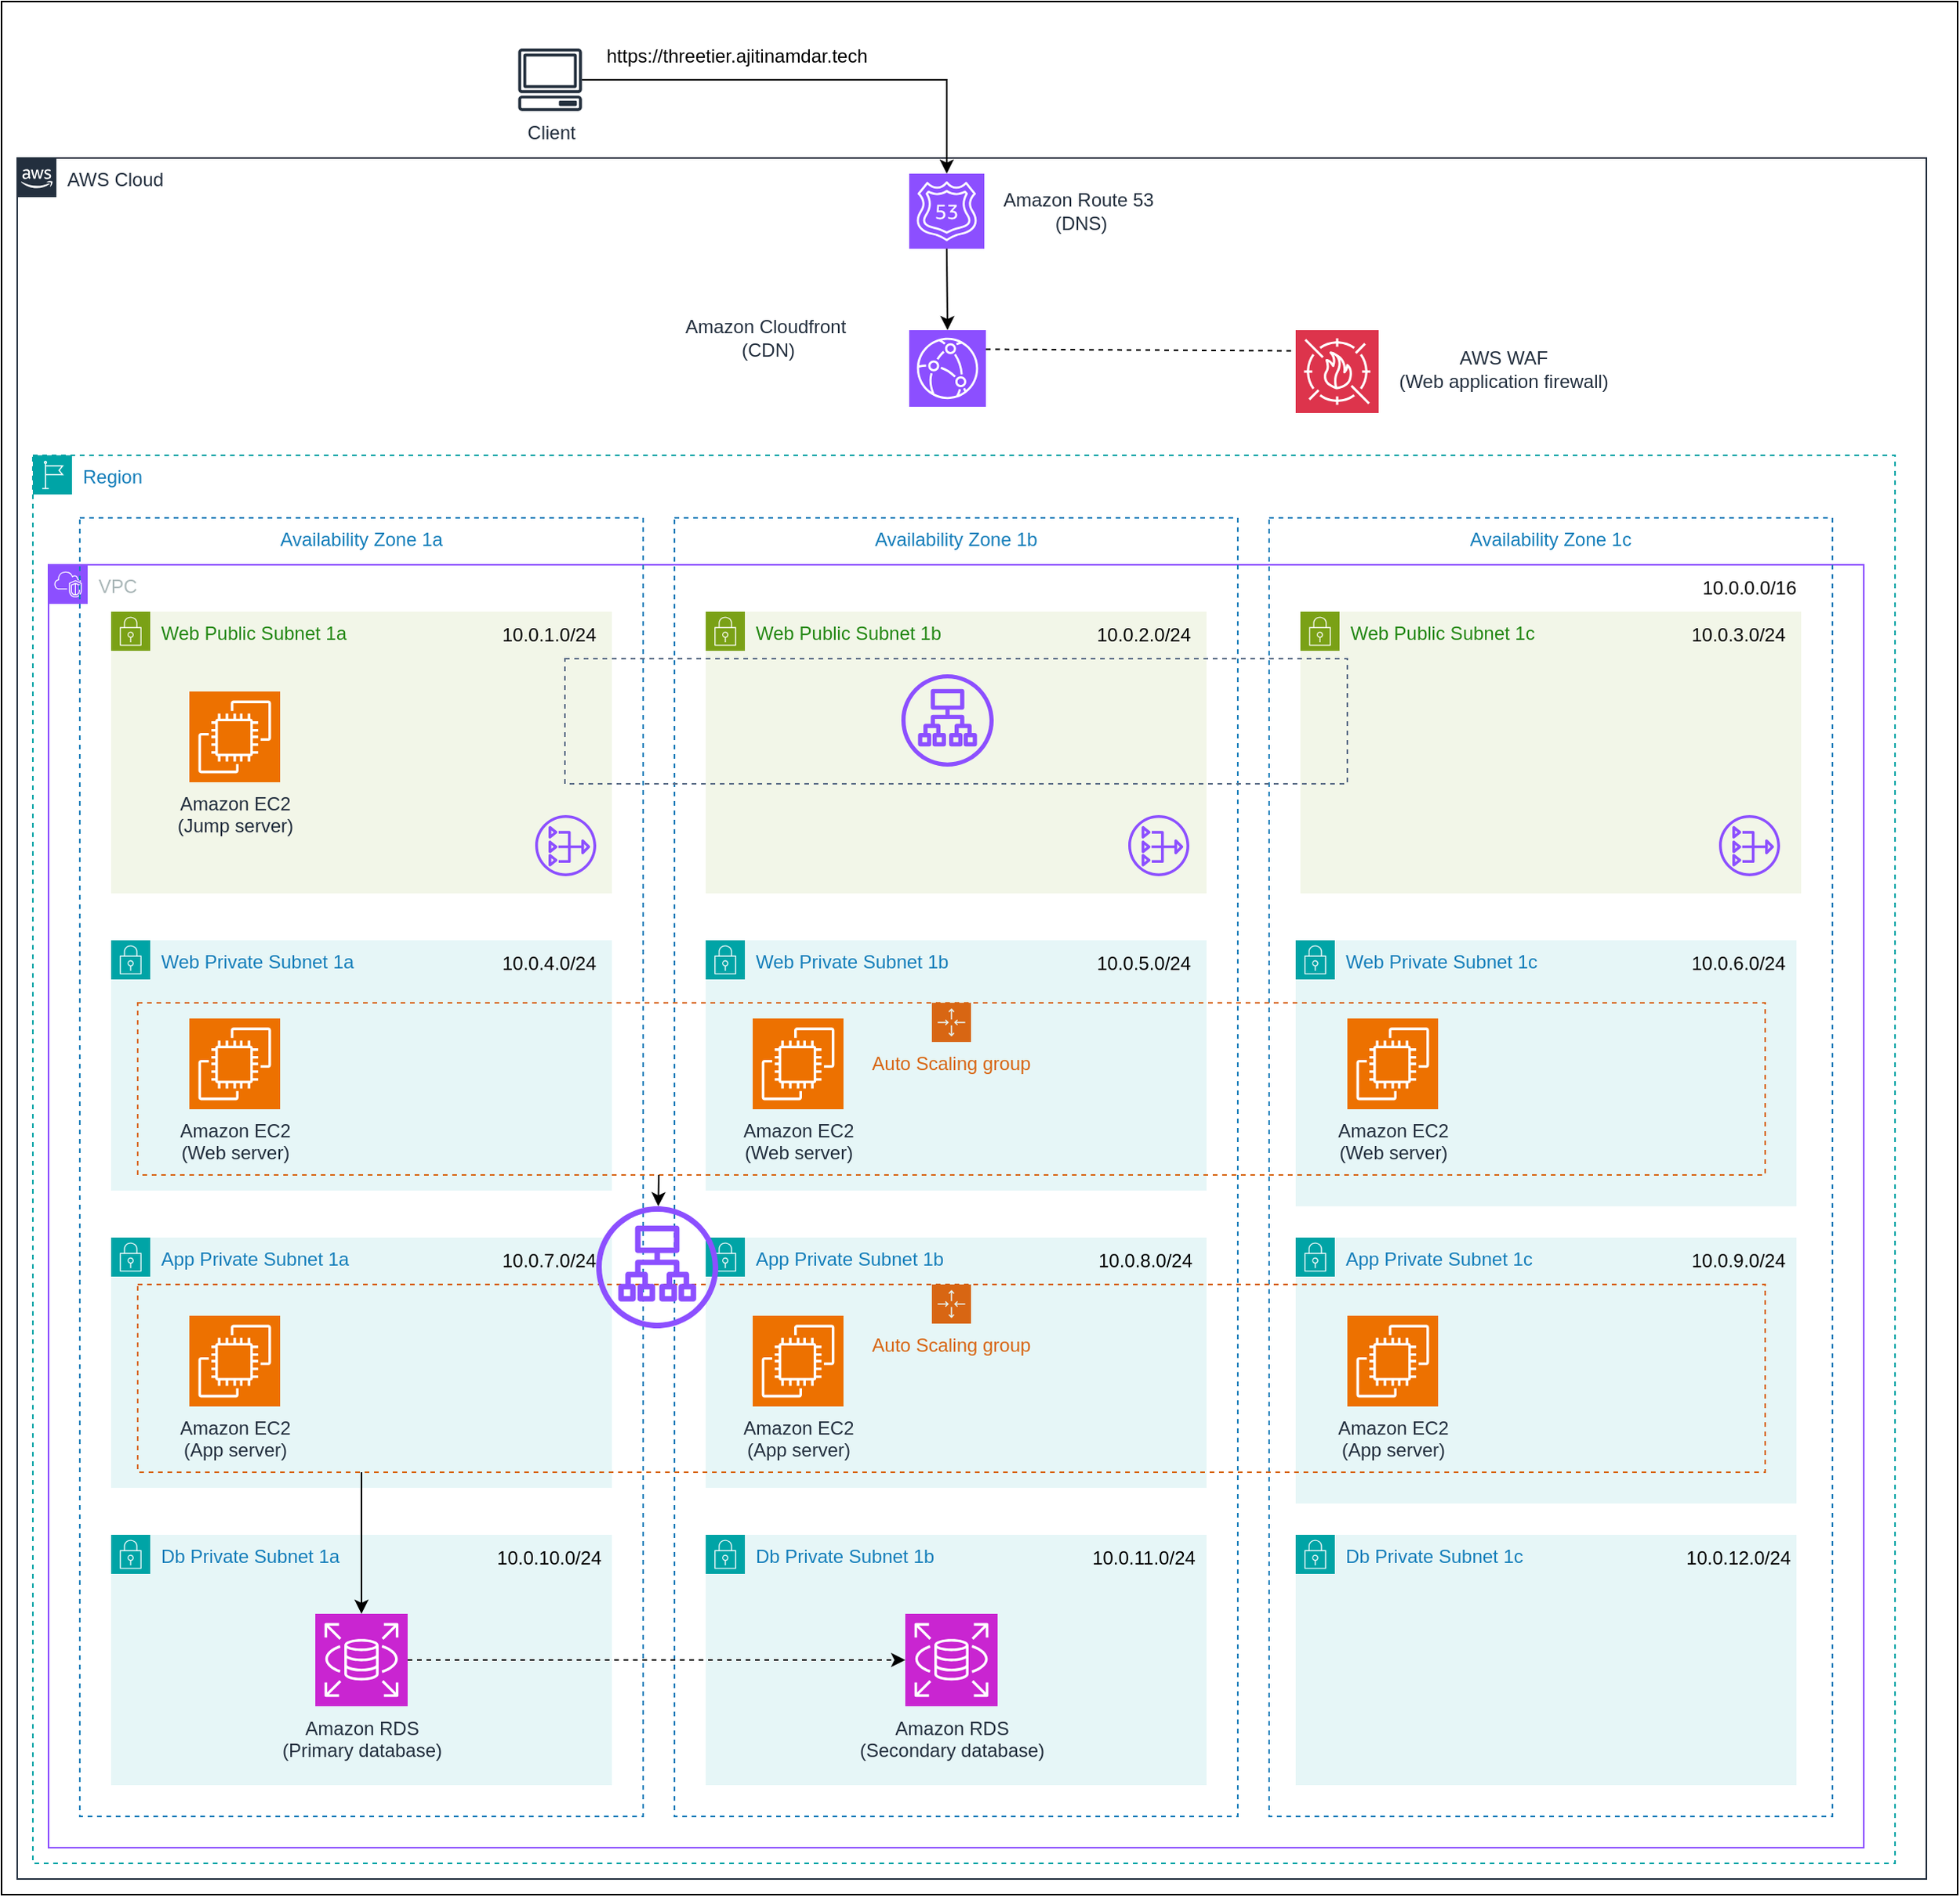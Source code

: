 <mxfile version="24.6.4" type="github">
  <diagram name="Page-1" id="joDTLuo9v6ohiVR6llSD">
    <mxGraphModel dx="1323" dy="757" grid="1" gridSize="10" guides="1" tooltips="1" connect="1" arrows="1" fold="1" page="1" pageScale="1" pageWidth="827" pageHeight="1169" math="0" shadow="0">
      <root>
        <mxCell id="0" />
        <mxCell id="1" parent="0" />
        <mxCell id="hhaWqNtwnV0TPdVbkNwg-1" value="" style="rounded=0;whiteSpace=wrap;html=1;" vertex="1" parent="1">
          <mxGeometry y="10" width="1250" height="1210" as="geometry" />
        </mxCell>
        <mxCell id="hhaWqNtwnV0TPdVbkNwg-2" value="AWS Cloud" style="points=[[0,0],[0.25,0],[0.5,0],[0.75,0],[1,0],[1,0.25],[1,0.5],[1,0.75],[1,1],[0.75,1],[0.5,1],[0.25,1],[0,1],[0,0.75],[0,0.5],[0,0.25]];outlineConnect=0;gradientColor=none;html=1;whiteSpace=wrap;fontSize=12;fontStyle=0;container=1;pointerEvents=0;collapsible=0;recursiveResize=0;shape=mxgraph.aws4.group;grIcon=mxgraph.aws4.group_aws_cloud_alt;strokeColor=#232F3E;fillColor=none;verticalAlign=top;align=left;spacingLeft=30;fontColor=#232F3E;dashed=0;" vertex="1" parent="1">
          <mxGeometry x="10" y="110" width="1220" height="1100" as="geometry" />
        </mxCell>
        <mxCell id="hhaWqNtwnV0TPdVbkNwg-4" value="" style="sketch=0;points=[[0,0,0],[0.25,0,0],[0.5,0,0],[0.75,0,0],[1,0,0],[0,1,0],[0.25,1,0],[0.5,1,0],[0.75,1,0],[1,1,0],[0,0.25,0],[0,0.5,0],[0,0.75,0],[1,0.25,0],[1,0.5,0],[1,0.75,0]];outlineConnect=0;fontColor=#232F3E;fillColor=#8C4FFF;strokeColor=#ffffff;dashed=0;verticalLabelPosition=bottom;verticalAlign=top;align=center;html=1;fontSize=12;fontStyle=0;aspect=fixed;shape=mxgraph.aws4.resourceIcon;resIcon=mxgraph.aws4.route_53;" vertex="1" parent="hhaWqNtwnV0TPdVbkNwg-2">
          <mxGeometry x="570" y="10" width="48" height="48" as="geometry" />
        </mxCell>
        <mxCell id="hhaWqNtwnV0TPdVbkNwg-5" value="" style="sketch=0;points=[[0,0,0],[0.25,0,0],[0.5,0,0],[0.75,0,0],[1,0,0],[0,1,0],[0.25,1,0],[0.5,1,0],[0.75,1,0],[1,1,0],[0,0.25,0],[0,0.5,0],[0,0.75,0],[1,0.25,0],[1,0.5,0],[1,0.75,0]];outlineConnect=0;fontColor=#232F3E;fillColor=#8C4FFF;strokeColor=#ffffff;dashed=0;verticalLabelPosition=bottom;verticalAlign=top;align=center;html=1;fontSize=12;fontStyle=0;aspect=fixed;shape=mxgraph.aws4.resourceIcon;resIcon=mxgraph.aws4.cloudfront;" vertex="1" parent="hhaWqNtwnV0TPdVbkNwg-2">
          <mxGeometry x="570" y="110" width="49" height="49" as="geometry" />
        </mxCell>
        <mxCell id="hhaWqNtwnV0TPdVbkNwg-7" value="Region" style="points=[[0,0],[0.25,0],[0.5,0],[0.75,0],[1,0],[1,0.25],[1,0.5],[1,0.75],[1,1],[0.75,1],[0.5,1],[0.25,1],[0,1],[0,0.75],[0,0.5],[0,0.25]];outlineConnect=0;gradientColor=none;html=1;whiteSpace=wrap;fontSize=12;fontStyle=0;container=1;pointerEvents=0;collapsible=0;recursiveResize=0;shape=mxgraph.aws4.group;grIcon=mxgraph.aws4.group_region;strokeColor=#00A4A6;fillColor=none;verticalAlign=top;align=left;spacingLeft=30;fontColor=#147EBA;dashed=1;" vertex="1" parent="hhaWqNtwnV0TPdVbkNwg-2">
          <mxGeometry x="10" y="190" width="1190" height="900" as="geometry" />
        </mxCell>
        <mxCell id="hhaWqNtwnV0TPdVbkNwg-9" value="VPC" style="points=[[0,0],[0.25,0],[0.5,0],[0.75,0],[1,0],[1,0.25],[1,0.5],[1,0.75],[1,1],[0.75,1],[0.5,1],[0.25,1],[0,1],[0,0.75],[0,0.5],[0,0.25]];outlineConnect=0;gradientColor=none;html=1;whiteSpace=wrap;fontSize=12;fontStyle=0;container=1;pointerEvents=0;collapsible=0;recursiveResize=0;shape=mxgraph.aws4.group;grIcon=mxgraph.aws4.group_vpc2;strokeColor=#8C4FFF;fillColor=none;verticalAlign=top;align=left;spacingLeft=30;fontColor=#AAB7B8;dashed=0;" vertex="1" parent="hhaWqNtwnV0TPdVbkNwg-7">
          <mxGeometry x="10" y="70" width="1160" height="820" as="geometry" />
        </mxCell>
        <mxCell id="hhaWqNtwnV0TPdVbkNwg-70" value="&lt;span style=&quot;color: rgb(35, 47, 62); text-wrap: nowrap;&quot;&gt;Amazon Route 53&amp;nbsp;&lt;/span&gt;&lt;div&gt;&lt;span style=&quot;color: rgb(35, 47, 62); text-wrap: nowrap;&quot;&gt;(DNS)&lt;/span&gt;&lt;/div&gt;" style="text;html=1;align=center;verticalAlign=middle;whiteSpace=wrap;rounded=0;" vertex="1" parent="hhaWqNtwnV0TPdVbkNwg-2">
          <mxGeometry x="650" y="19" width="60" height="30" as="geometry" />
        </mxCell>
        <mxCell id="hhaWqNtwnV0TPdVbkNwg-71" value="&lt;span style=&quot;color: rgb(35, 47, 62); text-wrap: nowrap;&quot;&gt;Amazon Cloudfront&amp;nbsp;&lt;/span&gt;&lt;div&gt;&lt;span style=&quot;color: rgb(35, 47, 62); text-wrap: nowrap;&quot;&gt;(CDN)&lt;/span&gt;&lt;/div&gt;" style="text;html=1;align=center;verticalAlign=middle;whiteSpace=wrap;rounded=0;" vertex="1" parent="hhaWqNtwnV0TPdVbkNwg-2">
          <mxGeometry x="450" y="100" width="60" height="30" as="geometry" />
        </mxCell>
        <mxCell id="hhaWqNtwnV0TPdVbkNwg-74" value="" style="endArrow=classic;html=1;rounded=0;entryX=0.5;entryY=0;entryDx=0;entryDy=0;entryPerimeter=0;exitX=0.5;exitY=1;exitDx=0;exitDy=0;exitPerimeter=0;" edge="1" parent="hhaWqNtwnV0TPdVbkNwg-2" source="hhaWqNtwnV0TPdVbkNwg-4" target="hhaWqNtwnV0TPdVbkNwg-5">
          <mxGeometry width="50" height="50" relative="1" as="geometry">
            <mxPoint x="600" y="60" as="sourcePoint" />
            <mxPoint x="640" y="10" as="targetPoint" />
          </mxGeometry>
        </mxCell>
        <mxCell id="hhaWqNtwnV0TPdVbkNwg-76" value="&lt;span style=&quot;color: rgb(35, 47, 62); text-wrap: nowrap;&quot;&gt;AWS WAF&lt;/span&gt;&lt;div&gt;&lt;span style=&quot;color: rgb(35, 47, 62); text-wrap: nowrap;&quot;&gt;(Web application firewall)&lt;/span&gt;&lt;/div&gt;" style="text;html=1;align=center;verticalAlign=middle;whiteSpace=wrap;rounded=0;" vertex="1" parent="hhaWqNtwnV0TPdVbkNwg-2">
          <mxGeometry x="920" y="119.5" width="60" height="30" as="geometry" />
        </mxCell>
        <mxCell id="hhaWqNtwnV0TPdVbkNwg-6" value="" style="sketch=0;points=[[0,0,0],[0.25,0,0],[0.5,0,0],[0.75,0,0],[1,0,0],[0,1,0],[0.25,1,0],[0.5,1,0],[0.75,1,0],[1,1,0],[0,0.25,0],[0,0.5,0],[0,0.75,0],[1,0.25,0],[1,0.5,0],[1,0.75,0]];outlineConnect=0;fontColor=#232F3E;fillColor=#DD344C;strokeColor=#ffffff;dashed=0;verticalLabelPosition=bottom;verticalAlign=top;align=center;html=1;fontSize=12;fontStyle=0;aspect=fixed;shape=mxgraph.aws4.resourceIcon;resIcon=mxgraph.aws4.waf;" vertex="1" parent="hhaWqNtwnV0TPdVbkNwg-2">
          <mxGeometry x="817" y="110" width="53" height="53" as="geometry" />
        </mxCell>
        <mxCell id="hhaWqNtwnV0TPdVbkNwg-75" value="" style="endArrow=none;dashed=1;html=1;rounded=0;entryX=0;entryY=0.25;entryDx=0;entryDy=0;entryPerimeter=0;exitX=1;exitY=0.25;exitDx=0;exitDy=0;exitPerimeter=0;" edge="1" parent="hhaWqNtwnV0TPdVbkNwg-2" source="hhaWqNtwnV0TPdVbkNwg-5" target="hhaWqNtwnV0TPdVbkNwg-6">
          <mxGeometry width="50" height="50" relative="1" as="geometry">
            <mxPoint x="620" y="137" as="sourcePoint" />
            <mxPoint x="670" y="90" as="targetPoint" />
          </mxGeometry>
        </mxCell>
        <mxCell id="hhaWqNtwnV0TPdVbkNwg-3" value="Client" style="sketch=0;outlineConnect=0;fontColor=#232F3E;gradientColor=none;fillColor=#232F3D;strokeColor=none;dashed=0;verticalLabelPosition=bottom;verticalAlign=top;align=center;html=1;fontSize=12;fontStyle=0;aspect=fixed;pointerEvents=1;shape=mxgraph.aws4.client;" vertex="1" parent="1">
          <mxGeometry x="330" y="40" width="41.06" height="40" as="geometry" />
        </mxCell>
        <mxCell id="hhaWqNtwnV0TPdVbkNwg-8" value="Availability Zone 1a" style="fillColor=none;strokeColor=#147EBA;dashed=1;verticalAlign=top;fontStyle=0;fontColor=#147EBA;whiteSpace=wrap;html=1;" vertex="1" parent="1">
          <mxGeometry x="50" y="340" width="360" height="830" as="geometry" />
        </mxCell>
        <mxCell id="hhaWqNtwnV0TPdVbkNwg-10" value="Web Public Subnet 1a" style="points=[[0,0],[0.25,0],[0.5,0],[0.75,0],[1,0],[1,0.25],[1,0.5],[1,0.75],[1,1],[0.75,1],[0.5,1],[0.25,1],[0,1],[0,0.75],[0,0.5],[0,0.25]];outlineConnect=0;gradientColor=none;html=1;whiteSpace=wrap;fontSize=12;fontStyle=0;container=1;pointerEvents=0;collapsible=0;recursiveResize=0;shape=mxgraph.aws4.group;grIcon=mxgraph.aws4.group_security_group;grStroke=0;strokeColor=#7AA116;fillColor=#F2F6E8;verticalAlign=top;align=left;spacingLeft=30;fontColor=#248814;dashed=0;" vertex="1" parent="1">
          <mxGeometry x="70" y="400" width="320" height="180" as="geometry" />
        </mxCell>
        <mxCell id="hhaWqNtwnV0TPdVbkNwg-19" value="" style="sketch=0;outlineConnect=0;fontColor=#232F3E;gradientColor=none;fillColor=#8C4FFF;strokeColor=none;dashed=0;verticalLabelPosition=bottom;verticalAlign=top;align=center;html=1;fontSize=12;fontStyle=0;aspect=fixed;pointerEvents=1;shape=mxgraph.aws4.nat_gateway;" vertex="1" parent="hhaWqNtwnV0TPdVbkNwg-10">
          <mxGeometry x="271" y="130" width="39" height="39" as="geometry" />
        </mxCell>
        <mxCell id="hhaWqNtwnV0TPdVbkNwg-21" value="Amazon EC2&lt;div&gt;(Jump server)&lt;/div&gt;" style="sketch=0;points=[[0,0,0],[0.25,0,0],[0.5,0,0],[0.75,0,0],[1,0,0],[0,1,0],[0.25,1,0],[0.5,1,0],[0.75,1,0],[1,1,0],[0,0.25,0],[0,0.5,0],[0,0.75,0],[1,0.25,0],[1,0.5,0],[1,0.75,0]];outlineConnect=0;fontColor=#232F3E;fillColor=#ED7100;strokeColor=#ffffff;dashed=0;verticalLabelPosition=bottom;verticalAlign=top;align=center;html=1;fontSize=12;fontStyle=0;aspect=fixed;shape=mxgraph.aws4.resourceIcon;resIcon=mxgraph.aws4.ec2;" vertex="1" parent="hhaWqNtwnV0TPdVbkNwg-10">
          <mxGeometry x="50" y="51" width="58" height="58" as="geometry" />
        </mxCell>
        <mxCell id="hhaWqNtwnV0TPdVbkNwg-106" value="10.0.1.0/24" style="text;html=1;align=center;verticalAlign=middle;whiteSpace=wrap;rounded=0;" vertex="1" parent="hhaWqNtwnV0TPdVbkNwg-10">
          <mxGeometry x="250" width="60" height="30" as="geometry" />
        </mxCell>
        <mxCell id="hhaWqNtwnV0TPdVbkNwg-15" value="Availability Zone 1b" style="fillColor=none;strokeColor=#147EBA;dashed=1;verticalAlign=top;fontStyle=0;fontColor=#147EBA;whiteSpace=wrap;html=1;" vertex="1" parent="1">
          <mxGeometry x="430" y="340" width="360" height="830" as="geometry" />
        </mxCell>
        <mxCell id="hhaWqNtwnV0TPdVbkNwg-16" value="Availability Zone 1c" style="fillColor=none;strokeColor=#147EBA;dashed=1;verticalAlign=top;fontStyle=0;fontColor=#147EBA;whiteSpace=wrap;html=1;" vertex="1" parent="1">
          <mxGeometry x="810" y="340" width="360" height="830" as="geometry" />
        </mxCell>
        <mxCell id="hhaWqNtwnV0TPdVbkNwg-22" value="Web Private Subnet 1a" style="points=[[0,0],[0.25,0],[0.5,0],[0.75,0],[1,0],[1,0.25],[1,0.5],[1,0.75],[1,1],[0.75,1],[0.5,1],[0.25,1],[0,1],[0,0.75],[0,0.5],[0,0.25]];outlineConnect=0;gradientColor=none;html=1;whiteSpace=wrap;fontSize=12;fontStyle=0;container=1;pointerEvents=0;collapsible=0;recursiveResize=0;shape=mxgraph.aws4.group;grIcon=mxgraph.aws4.group_security_group;grStroke=0;strokeColor=#00A4A6;fillColor=#E6F6F7;verticalAlign=top;align=left;spacingLeft=30;fontColor=#147EBA;dashed=0;" vertex="1" parent="1">
          <mxGeometry x="70" y="610" width="320" height="160" as="geometry" />
        </mxCell>
        <mxCell id="hhaWqNtwnV0TPdVbkNwg-109" value="10.0.4.0/24" style="text;html=1;align=center;verticalAlign=middle;whiteSpace=wrap;rounded=0;" vertex="1" parent="hhaWqNtwnV0TPdVbkNwg-22">
          <mxGeometry x="250" width="60" height="30" as="geometry" />
        </mxCell>
        <mxCell id="hhaWqNtwnV0TPdVbkNwg-33" value="Web Private Subnet 1b" style="points=[[0,0],[0.25,0],[0.5,0],[0.75,0],[1,0],[1,0.25],[1,0.5],[1,0.75],[1,1],[0.75,1],[0.5,1],[0.25,1],[0,1],[0,0.75],[0,0.5],[0,0.25]];outlineConnect=0;gradientColor=none;html=1;whiteSpace=wrap;fontSize=12;fontStyle=0;container=1;pointerEvents=0;collapsible=0;recursiveResize=0;shape=mxgraph.aws4.group;grIcon=mxgraph.aws4.group_security_group;grStroke=0;strokeColor=#00A4A6;fillColor=#E6F6F7;verticalAlign=top;align=left;spacingLeft=30;fontColor=#147EBA;dashed=0;" vertex="1" parent="1">
          <mxGeometry x="450" y="610" width="320" height="160" as="geometry" />
        </mxCell>
        <mxCell id="hhaWqNtwnV0TPdVbkNwg-110" value="10.0.5.0/24" style="text;html=1;align=center;verticalAlign=middle;whiteSpace=wrap;rounded=0;" vertex="1" parent="hhaWqNtwnV0TPdVbkNwg-33">
          <mxGeometry x="250" width="60" height="30" as="geometry" />
        </mxCell>
        <mxCell id="hhaWqNtwnV0TPdVbkNwg-34" value="Web Public Subnet 1b" style="points=[[0,0],[0.25,0],[0.5,0],[0.75,0],[1,0],[1,0.25],[1,0.5],[1,0.75],[1,1],[0.75,1],[0.5,1],[0.25,1],[0,1],[0,0.75],[0,0.5],[0,0.25]];outlineConnect=0;gradientColor=none;html=1;whiteSpace=wrap;fontSize=12;fontStyle=0;container=1;pointerEvents=0;collapsible=0;recursiveResize=0;shape=mxgraph.aws4.group;grIcon=mxgraph.aws4.group_security_group;grStroke=0;strokeColor=#7AA116;fillColor=#F2F6E8;verticalAlign=top;align=left;spacingLeft=30;fontColor=#248814;dashed=0;" vertex="1" parent="1">
          <mxGeometry x="450" y="400" width="320" height="180" as="geometry" />
        </mxCell>
        <mxCell id="hhaWqNtwnV0TPdVbkNwg-120" value="" style="sketch=0;outlineConnect=0;fontColor=#232F3E;gradientColor=none;fillColor=#8C4FFF;strokeColor=none;dashed=0;verticalLabelPosition=bottom;verticalAlign=top;align=center;html=1;fontSize=12;fontStyle=0;aspect=fixed;pointerEvents=1;shape=mxgraph.aws4.nat_gateway;" vertex="1" parent="hhaWqNtwnV0TPdVbkNwg-34">
          <mxGeometry x="270" y="130" width="39" height="39" as="geometry" />
        </mxCell>
        <mxCell id="hhaWqNtwnV0TPdVbkNwg-65" value="" style="sketch=0;outlineConnect=0;fontColor=#232F3E;gradientColor=none;fillColor=#8C4FFF;strokeColor=none;dashed=0;verticalLabelPosition=bottom;verticalAlign=top;align=center;html=1;fontSize=12;fontStyle=0;aspect=fixed;pointerEvents=1;shape=mxgraph.aws4.application_load_balancer;" vertex="1" parent="hhaWqNtwnV0TPdVbkNwg-34">
          <mxGeometry x="125" y="40" width="59" height="59" as="geometry" />
        </mxCell>
        <mxCell id="hhaWqNtwnV0TPdVbkNwg-107" value="10.0.2.0/24" style="text;html=1;align=center;verticalAlign=middle;whiteSpace=wrap;rounded=0;" vertex="1" parent="hhaWqNtwnV0TPdVbkNwg-34">
          <mxGeometry x="250" width="60" height="30" as="geometry" />
        </mxCell>
        <mxCell id="hhaWqNtwnV0TPdVbkNwg-36" value="Web Public Subnet 1c" style="points=[[0,0],[0.25,0],[0.5,0],[0.75,0],[1,0],[1,0.25],[1,0.5],[1,0.75],[1,1],[0.75,1],[0.5,1],[0.25,1],[0,1],[0,0.75],[0,0.5],[0,0.25]];outlineConnect=0;gradientColor=none;html=1;whiteSpace=wrap;fontSize=12;fontStyle=0;container=1;pointerEvents=0;collapsible=0;recursiveResize=0;shape=mxgraph.aws4.group;grIcon=mxgraph.aws4.group_security_group;grStroke=0;strokeColor=#7AA116;fillColor=#F2F6E8;verticalAlign=top;align=left;spacingLeft=30;fontColor=#248814;dashed=0;" vertex="1" parent="1">
          <mxGeometry x="830" y="400" width="320" height="180" as="geometry" />
        </mxCell>
        <mxCell id="hhaWqNtwnV0TPdVbkNwg-121" value="" style="sketch=0;outlineConnect=0;fontColor=#232F3E;gradientColor=none;fillColor=#8C4FFF;strokeColor=none;dashed=0;verticalLabelPosition=bottom;verticalAlign=top;align=center;html=1;fontSize=12;fontStyle=0;aspect=fixed;pointerEvents=1;shape=mxgraph.aws4.nat_gateway;" vertex="1" parent="hhaWqNtwnV0TPdVbkNwg-36">
          <mxGeometry x="267.5" y="130" width="39" height="39" as="geometry" />
        </mxCell>
        <mxCell id="hhaWqNtwnV0TPdVbkNwg-126" value="" style="fillColor=none;strokeColor=#5A6C86;dashed=1;verticalAlign=top;fontStyle=0;fontColor=#5A6C86;whiteSpace=wrap;html=1;" vertex="1" parent="hhaWqNtwnV0TPdVbkNwg-36">
          <mxGeometry x="-470" y="30" width="500" height="80" as="geometry" />
        </mxCell>
        <mxCell id="hhaWqNtwnV0TPdVbkNwg-38" value="Web Private Subnet 1c" style="points=[[0,0],[0.25,0],[0.5,0],[0.75,0],[1,0],[1,0.25],[1,0.5],[1,0.75],[1,1],[0.75,1],[0.5,1],[0.25,1],[0,1],[0,0.75],[0,0.5],[0,0.25]];outlineConnect=0;gradientColor=none;html=1;whiteSpace=wrap;fontSize=12;fontStyle=0;container=1;pointerEvents=0;collapsible=0;recursiveResize=0;shape=mxgraph.aws4.group;grIcon=mxgraph.aws4.group_security_group;grStroke=0;strokeColor=#00A4A6;fillColor=#E6F6F7;verticalAlign=top;align=left;spacingLeft=30;fontColor=#147EBA;dashed=0;" vertex="1" parent="1">
          <mxGeometry x="827" y="610" width="320" height="170" as="geometry" />
        </mxCell>
        <mxCell id="hhaWqNtwnV0TPdVbkNwg-47" value="Auto Scaling group" style="points=[[0,0],[0.25,0],[0.5,0],[0.75,0],[1,0],[1,0.25],[1,0.5],[1,0.75],[1,1],[0.75,1],[0.5,1],[0.25,1],[0,1],[0,0.75],[0,0.5],[0,0.25]];outlineConnect=0;gradientColor=none;html=1;whiteSpace=wrap;fontSize=12;fontStyle=0;container=1;pointerEvents=0;collapsible=0;recursiveResize=0;shape=mxgraph.aws4.groupCenter;grIcon=mxgraph.aws4.group_auto_scaling_group;grStroke=1;strokeColor=#D86613;fillColor=none;verticalAlign=top;align=center;fontColor=#D86613;dashed=1;spacingTop=25;" vertex="1" parent="hhaWqNtwnV0TPdVbkNwg-38">
          <mxGeometry x="-740" y="40" width="1040" height="110" as="geometry" />
        </mxCell>
        <mxCell id="hhaWqNtwnV0TPdVbkNwg-49" value="Amazon EC2&lt;div&gt;(Web server)&lt;/div&gt;" style="sketch=0;points=[[0,0,0],[0.25,0,0],[0.5,0,0],[0.75,0,0],[1,0,0],[0,1,0],[0.25,1,0],[0.5,1,0],[0.75,1,0],[1,1,0],[0,0.25,0],[0,0.5,0],[0,0.75,0],[1,0.25,0],[1,0.5,0],[1,0.75,0]];outlineConnect=0;fontColor=#232F3E;fillColor=#ED7100;strokeColor=#ffffff;dashed=0;verticalLabelPosition=bottom;verticalAlign=top;align=center;html=1;fontSize=12;fontStyle=0;aspect=fixed;shape=mxgraph.aws4.resourceIcon;resIcon=mxgraph.aws4.ec2;" vertex="1" parent="hhaWqNtwnV0TPdVbkNwg-47">
          <mxGeometry x="393" y="10" width="58" height="58" as="geometry" />
        </mxCell>
        <mxCell id="hhaWqNtwnV0TPdVbkNwg-50" value="Amazon EC2&lt;div&gt;(Web server)&lt;/div&gt;" style="sketch=0;points=[[0,0,0],[0.25,0,0],[0.5,0,0],[0.75,0,0],[1,0,0],[0,1,0],[0.25,1,0],[0.5,1,0],[0.75,1,0],[1,1,0],[0,0.25,0],[0,0.5,0],[0,0.75,0],[1,0.25,0],[1,0.5,0],[1,0.75,0]];outlineConnect=0;fontColor=#232F3E;fillColor=#ED7100;strokeColor=#ffffff;dashed=0;verticalLabelPosition=bottom;verticalAlign=top;align=center;html=1;fontSize=12;fontStyle=0;aspect=fixed;shape=mxgraph.aws4.resourceIcon;resIcon=mxgraph.aws4.ec2;" vertex="1" parent="hhaWqNtwnV0TPdVbkNwg-47">
          <mxGeometry x="773" y="10" width="58" height="58" as="geometry" />
        </mxCell>
        <mxCell id="hhaWqNtwnV0TPdVbkNwg-48" value="Amazon EC2&lt;div&gt;(Web server)&lt;/div&gt;" style="sketch=0;points=[[0,0,0],[0.25,0,0],[0.5,0,0],[0.75,0,0],[1,0,0],[0,1,0],[0.25,1,0],[0.5,1,0],[0.75,1,0],[1,1,0],[0,0.25,0],[0,0.5,0],[0,0.75,0],[1,0.25,0],[1,0.5,0],[1,0.75,0]];outlineConnect=0;fontColor=#232F3E;fillColor=#ED7100;strokeColor=#ffffff;dashed=0;verticalLabelPosition=bottom;verticalAlign=top;align=center;html=1;fontSize=12;fontStyle=0;aspect=fixed;shape=mxgraph.aws4.resourceIcon;resIcon=mxgraph.aws4.ec2;" vertex="1" parent="hhaWqNtwnV0TPdVbkNwg-47">
          <mxGeometry x="33" y="10" width="58" height="58" as="geometry" />
        </mxCell>
        <mxCell id="hhaWqNtwnV0TPdVbkNwg-94" value="" style="endArrow=classic;html=1;rounded=0;" edge="1" parent="hhaWqNtwnV0TPdVbkNwg-47" target="hhaWqNtwnV0TPdVbkNwg-91">
          <mxGeometry width="50" height="50" relative="1" as="geometry">
            <mxPoint x="333" y="110" as="sourcePoint" />
            <mxPoint x="383" y="60" as="targetPoint" />
          </mxGeometry>
        </mxCell>
        <mxCell id="hhaWqNtwnV0TPdVbkNwg-39" value="App Private Subnet 1a" style="points=[[0,0],[0.25,0],[0.5,0],[0.75,0],[1,0],[1,0.25],[1,0.5],[1,0.75],[1,1],[0.75,1],[0.5,1],[0.25,1],[0,1],[0,0.75],[0,0.5],[0,0.25]];outlineConnect=0;gradientColor=none;html=1;whiteSpace=wrap;fontSize=12;fontStyle=0;container=1;pointerEvents=0;collapsible=0;recursiveResize=0;shape=mxgraph.aws4.group;grIcon=mxgraph.aws4.group_security_group;grStroke=0;strokeColor=#00A4A6;fillColor=#E6F6F7;verticalAlign=top;align=left;spacingLeft=30;fontColor=#147EBA;dashed=0;" vertex="1" parent="1">
          <mxGeometry x="70" y="800" width="320" height="160" as="geometry" />
        </mxCell>
        <mxCell id="hhaWqNtwnV0TPdVbkNwg-40" value="Db Private Subnet 1a" style="points=[[0,0],[0.25,0],[0.5,0],[0.75,0],[1,0],[1,0.25],[1,0.5],[1,0.75],[1,1],[0.75,1],[0.5,1],[0.25,1],[0,1],[0,0.75],[0,0.5],[0,0.25]];outlineConnect=0;gradientColor=none;html=1;whiteSpace=wrap;fontSize=12;fontStyle=0;container=1;pointerEvents=0;collapsible=0;recursiveResize=0;shape=mxgraph.aws4.group;grIcon=mxgraph.aws4.group_security_group;grStroke=0;strokeColor=#00A4A6;fillColor=#E6F6F7;verticalAlign=top;align=left;spacingLeft=30;fontColor=#147EBA;dashed=0;" vertex="1" parent="1">
          <mxGeometry x="70" y="990" width="320" height="160" as="geometry" />
        </mxCell>
        <mxCell id="hhaWqNtwnV0TPdVbkNwg-63" value="Amazon RDS&lt;div&gt;(Primary database)&lt;/div&gt;" style="sketch=0;points=[[0,0,0],[0.25,0,0],[0.5,0,0],[0.75,0,0],[1,0,0],[0,1,0],[0.25,1,0],[0.5,1,0],[0.75,1,0],[1,1,0],[0,0.25,0],[0,0.5,0],[0,0.75,0],[1,0.25,0],[1,0.5,0],[1,0.75,0]];outlineConnect=0;fontColor=#232F3E;fillColor=#C925D1;strokeColor=#ffffff;dashed=0;verticalLabelPosition=bottom;verticalAlign=top;align=center;html=1;fontSize=12;fontStyle=0;aspect=fixed;shape=mxgraph.aws4.resourceIcon;resIcon=mxgraph.aws4.rds;" vertex="1" parent="hhaWqNtwnV0TPdVbkNwg-40">
          <mxGeometry x="130.5" y="50.5" width="59" height="59" as="geometry" />
        </mxCell>
        <mxCell id="hhaWqNtwnV0TPdVbkNwg-116" value="10.0.10.0/24" style="text;html=1;align=center;verticalAlign=middle;whiteSpace=wrap;rounded=0;" vertex="1" parent="hhaWqNtwnV0TPdVbkNwg-40">
          <mxGeometry x="250" width="60" height="30" as="geometry" />
        </mxCell>
        <mxCell id="hhaWqNtwnV0TPdVbkNwg-41" value="App Private Subnet 1b" style="points=[[0,0],[0.25,0],[0.5,0],[0.75,0],[1,0],[1,0.25],[1,0.5],[1,0.75],[1,1],[0.75,1],[0.5,1],[0.25,1],[0,1],[0,0.75],[0,0.5],[0,0.25]];outlineConnect=0;gradientColor=none;html=1;whiteSpace=wrap;fontSize=12;fontStyle=0;container=1;pointerEvents=0;collapsible=0;recursiveResize=0;shape=mxgraph.aws4.group;grIcon=mxgraph.aws4.group_security_group;grStroke=0;strokeColor=#00A4A6;fillColor=#E6F6F7;verticalAlign=top;align=left;spacingLeft=30;fontColor=#147EBA;dashed=0;" vertex="1" parent="1">
          <mxGeometry x="450" y="800" width="320" height="160" as="geometry" />
        </mxCell>
        <mxCell id="hhaWqNtwnV0TPdVbkNwg-42" value="App Private Subnet 1c" style="points=[[0,0],[0.25,0],[0.5,0],[0.75,0],[1,0],[1,0.25],[1,0.5],[1,0.75],[1,1],[0.75,1],[0.5,1],[0.25,1],[0,1],[0,0.75],[0,0.5],[0,0.25]];outlineConnect=0;gradientColor=none;html=1;whiteSpace=wrap;fontSize=12;fontStyle=0;container=1;pointerEvents=0;collapsible=0;recursiveResize=0;shape=mxgraph.aws4.group;grIcon=mxgraph.aws4.group_security_group;grStroke=0;strokeColor=#00A4A6;fillColor=#E6F6F7;verticalAlign=top;align=left;spacingLeft=30;fontColor=#147EBA;dashed=0;" vertex="1" parent="1">
          <mxGeometry x="827" y="800" width="320" height="170" as="geometry" />
        </mxCell>
        <mxCell id="hhaWqNtwnV0TPdVbkNwg-61" value="Auto Scaling group" style="points=[[0,0],[0.25,0],[0.5,0],[0.75,0],[1,0],[1,0.25],[1,0.5],[1,0.75],[1,1],[0.75,1],[0.5,1],[0.25,1],[0,1],[0,0.75],[0,0.5],[0,0.25]];outlineConnect=0;gradientColor=none;html=1;whiteSpace=wrap;fontSize=12;fontStyle=0;container=1;pointerEvents=0;collapsible=0;recursiveResize=0;shape=mxgraph.aws4.groupCenter;grIcon=mxgraph.aws4.group_auto_scaling_group;grStroke=1;strokeColor=#D86613;fillColor=none;verticalAlign=top;align=center;fontColor=#D86613;dashed=1;spacingTop=25;" vertex="1" parent="hhaWqNtwnV0TPdVbkNwg-42">
          <mxGeometry x="-740" y="30" width="1040" height="120" as="geometry" />
        </mxCell>
        <mxCell id="hhaWqNtwnV0TPdVbkNwg-54" value="Amazon EC2&lt;div&gt;(App server)&lt;/div&gt;" style="sketch=0;points=[[0,0,0],[0.25,0,0],[0.5,0,0],[0.75,0,0],[1,0,0],[0,1,0],[0.25,1,0],[0.5,1,0],[0.75,1,0],[1,1,0],[0,0.25,0],[0,0.5,0],[0,0.75,0],[1,0.25,0],[1,0.5,0],[1,0.75,0]];outlineConnect=0;fontColor=#232F3E;fillColor=#ED7100;strokeColor=#ffffff;dashed=0;verticalLabelPosition=bottom;verticalAlign=top;align=center;html=1;fontSize=12;fontStyle=0;aspect=fixed;shape=mxgraph.aws4.resourceIcon;resIcon=mxgraph.aws4.ec2;" vertex="1" parent="hhaWqNtwnV0TPdVbkNwg-61">
          <mxGeometry x="33" y="20" width="58" height="58" as="geometry" />
        </mxCell>
        <mxCell id="hhaWqNtwnV0TPdVbkNwg-55" value="Amazon EC2&lt;div&gt;(App server)&lt;/div&gt;" style="sketch=0;points=[[0,0,0],[0.25,0,0],[0.5,0,0],[0.75,0,0],[1,0,0],[0,1,0],[0.25,1,0],[0.5,1,0],[0.75,1,0],[1,1,0],[0,0.25,0],[0,0.5,0],[0,0.75,0],[1,0.25,0],[1,0.5,0],[1,0.75,0]];outlineConnect=0;fontColor=#232F3E;fillColor=#ED7100;strokeColor=#ffffff;dashed=0;verticalLabelPosition=bottom;verticalAlign=top;align=center;html=1;fontSize=12;fontStyle=0;aspect=fixed;shape=mxgraph.aws4.resourceIcon;resIcon=mxgraph.aws4.ec2;" vertex="1" parent="hhaWqNtwnV0TPdVbkNwg-61">
          <mxGeometry x="393" y="20" width="58" height="58" as="geometry" />
        </mxCell>
        <mxCell id="hhaWqNtwnV0TPdVbkNwg-88" value="" style="endArrow=classic;html=1;rounded=0;entryX=0.5;entryY=0;entryDx=0;entryDy=0;entryPerimeter=0;" edge="1" parent="hhaWqNtwnV0TPdVbkNwg-61" target="hhaWqNtwnV0TPdVbkNwg-63">
          <mxGeometry width="50" height="50" relative="1" as="geometry">
            <mxPoint x="143" y="120" as="sourcePoint" />
            <mxPoint x="193" y="70" as="targetPoint" />
          </mxGeometry>
        </mxCell>
        <mxCell id="hhaWqNtwnV0TPdVbkNwg-56" value="Amazon EC2&lt;div&gt;(App server)&lt;/div&gt;" style="sketch=0;points=[[0,0,0],[0.25,0,0],[0.5,0,0],[0.75,0,0],[1,0,0],[0,1,0],[0.25,1,0],[0.5,1,0],[0.75,1,0],[1,1,0],[0,0.25,0],[0,0.5,0],[0,0.75,0],[1,0.25,0],[1,0.5,0],[1,0.75,0]];outlineConnect=0;fontColor=#232F3E;fillColor=#ED7100;strokeColor=#ffffff;dashed=0;verticalLabelPosition=bottom;verticalAlign=top;align=center;html=1;fontSize=12;fontStyle=0;aspect=fixed;shape=mxgraph.aws4.resourceIcon;resIcon=mxgraph.aws4.ec2;" vertex="1" parent="hhaWqNtwnV0TPdVbkNwg-61">
          <mxGeometry x="773" y="20" width="58" height="58" as="geometry" />
        </mxCell>
        <mxCell id="hhaWqNtwnV0TPdVbkNwg-115" value="10.0.9.0/24" style="text;html=1;align=center;verticalAlign=middle;whiteSpace=wrap;rounded=0;" vertex="1" parent="hhaWqNtwnV0TPdVbkNwg-42">
          <mxGeometry x="253" width="60" height="30" as="geometry" />
        </mxCell>
        <mxCell id="hhaWqNtwnV0TPdVbkNwg-43" value="Db Private Subnet 1b" style="points=[[0,0],[0.25,0],[0.5,0],[0.75,0],[1,0],[1,0.25],[1,0.5],[1,0.75],[1,1],[0.75,1],[0.5,1],[0.25,1],[0,1],[0,0.75],[0,0.5],[0,0.25]];outlineConnect=0;gradientColor=none;html=1;whiteSpace=wrap;fontSize=12;fontStyle=0;container=1;pointerEvents=0;collapsible=0;recursiveResize=0;shape=mxgraph.aws4.group;grIcon=mxgraph.aws4.group_security_group;grStroke=0;strokeColor=#00A4A6;fillColor=#E6F6F7;verticalAlign=top;align=left;spacingLeft=30;fontColor=#147EBA;dashed=0;" vertex="1" parent="1">
          <mxGeometry x="450" y="990" width="320" height="160" as="geometry" />
        </mxCell>
        <mxCell id="hhaWqNtwnV0TPdVbkNwg-64" value="Amazon RDS&lt;div&gt;(Secondary database)&lt;/div&gt;" style="sketch=0;points=[[0,0,0],[0.25,0,0],[0.5,0,0],[0.75,0,0],[1,0,0],[0,1,0],[0.25,1,0],[0.5,1,0],[0.75,1,0],[1,1,0],[0,0.25,0],[0,0.5,0],[0,0.75,0],[1,0.25,0],[1,0.5,0],[1,0.75,0]];outlineConnect=0;fontColor=#232F3E;fillColor=#C925D1;strokeColor=#ffffff;dashed=0;verticalLabelPosition=bottom;verticalAlign=top;align=center;html=1;fontSize=12;fontStyle=0;aspect=fixed;shape=mxgraph.aws4.resourceIcon;resIcon=mxgraph.aws4.rds;" vertex="1" parent="hhaWqNtwnV0TPdVbkNwg-43">
          <mxGeometry x="127.5" y="50.5" width="59" height="59" as="geometry" />
        </mxCell>
        <mxCell id="hhaWqNtwnV0TPdVbkNwg-118" value="10.0.11.0/24" style="text;html=1;align=center;verticalAlign=middle;whiteSpace=wrap;rounded=0;" vertex="1" parent="hhaWqNtwnV0TPdVbkNwg-43">
          <mxGeometry x="250" width="60" height="30" as="geometry" />
        </mxCell>
        <mxCell id="hhaWqNtwnV0TPdVbkNwg-44" value="Db Private Subnet 1c" style="points=[[0,0],[0.25,0],[0.5,0],[0.75,0],[1,0],[1,0.25],[1,0.5],[1,0.75],[1,1],[0.75,1],[0.5,1],[0.25,1],[0,1],[0,0.75],[0,0.5],[0,0.25]];outlineConnect=0;gradientColor=none;html=1;whiteSpace=wrap;fontSize=12;fontStyle=0;container=1;pointerEvents=0;collapsible=0;recursiveResize=0;shape=mxgraph.aws4.group;grIcon=mxgraph.aws4.group_security_group;grStroke=0;strokeColor=#00A4A6;fillColor=#E6F6F7;verticalAlign=top;align=left;spacingLeft=30;fontColor=#147EBA;dashed=0;" vertex="1" parent="1">
          <mxGeometry x="827" y="990" width="320" height="160" as="geometry" />
        </mxCell>
        <mxCell id="hhaWqNtwnV0TPdVbkNwg-119" value="10.0.12.0/24" style="text;html=1;align=center;verticalAlign=middle;whiteSpace=wrap;rounded=0;" vertex="1" parent="hhaWqNtwnV0TPdVbkNwg-44">
          <mxGeometry x="253" width="60" height="30" as="geometry" />
        </mxCell>
        <mxCell id="hhaWqNtwnV0TPdVbkNwg-69" value="" style="endArrow=classic;html=1;rounded=0;entryX=0.5;entryY=0;entryDx=0;entryDy=0;entryPerimeter=0;" edge="1" parent="1" source="hhaWqNtwnV0TPdVbkNwg-3" target="hhaWqNtwnV0TPdVbkNwg-4">
          <mxGeometry width="50" height="50" relative="1" as="geometry">
            <mxPoint x="410" y="70" as="sourcePoint" />
            <mxPoint x="460" y="20" as="targetPoint" />
            <Array as="points">
              <mxPoint x="604" y="60" />
            </Array>
          </mxGeometry>
        </mxCell>
        <mxCell id="hhaWqNtwnV0TPdVbkNwg-77" value="" style="endArrow=classic;html=1;rounded=0;exitX=1;exitY=0.5;exitDx=0;exitDy=0;exitPerimeter=0;entryX=0;entryY=0.5;entryDx=0;entryDy=0;entryPerimeter=0;dashed=1;" edge="1" parent="1" source="hhaWqNtwnV0TPdVbkNwg-63" target="hhaWqNtwnV0TPdVbkNwg-64">
          <mxGeometry width="50" height="50" relative="1" as="geometry">
            <mxPoint x="770" y="1030" as="sourcePoint" />
            <mxPoint x="820" y="980" as="targetPoint" />
          </mxGeometry>
        </mxCell>
        <mxCell id="hhaWqNtwnV0TPdVbkNwg-89" value="https://threetier.ajitinamdar.tech" style="text;html=1;align=center;verticalAlign=middle;whiteSpace=wrap;rounded=0;" vertex="1" parent="1">
          <mxGeometry x="440" y="30" width="60" height="30" as="geometry" />
        </mxCell>
        <mxCell id="hhaWqNtwnV0TPdVbkNwg-91" value="" style="sketch=0;outlineConnect=0;fontColor=#232F3E;gradientColor=none;fillColor=#8C4FFF;strokeColor=none;dashed=0;verticalLabelPosition=bottom;verticalAlign=top;align=center;html=1;fontSize=12;fontStyle=0;aspect=fixed;pointerEvents=1;shape=mxgraph.aws4.application_load_balancer;" vertex="1" parent="1">
          <mxGeometry x="380" y="780" width="78" height="78" as="geometry" />
        </mxCell>
        <mxCell id="hhaWqNtwnV0TPdVbkNwg-105" value="10.0.0.0/16" style="text;html=1;align=center;verticalAlign=middle;whiteSpace=wrap;rounded=0;" vertex="1" parent="1">
          <mxGeometry x="1087" y="370" width="60" height="30" as="geometry" />
        </mxCell>
        <mxCell id="hhaWqNtwnV0TPdVbkNwg-108" value="10.0.3.0/24" style="text;html=1;align=center;verticalAlign=middle;whiteSpace=wrap;rounded=0;" vertex="1" parent="1">
          <mxGeometry x="1080" y="400" width="60" height="30" as="geometry" />
        </mxCell>
        <mxCell id="hhaWqNtwnV0TPdVbkNwg-111" value="10.0.6.0/24" style="text;html=1;align=center;verticalAlign=middle;whiteSpace=wrap;rounded=0;" vertex="1" parent="1">
          <mxGeometry x="1080" y="610" width="60" height="30" as="geometry" />
        </mxCell>
        <mxCell id="hhaWqNtwnV0TPdVbkNwg-113" value="10.0.7.0/24" style="text;html=1;align=center;verticalAlign=middle;whiteSpace=wrap;rounded=0;" vertex="1" parent="1">
          <mxGeometry x="320" y="800" width="60" height="30" as="geometry" />
        </mxCell>
        <mxCell id="hhaWqNtwnV0TPdVbkNwg-114" value="10.0.8.0/24" style="text;html=1;align=center;verticalAlign=middle;whiteSpace=wrap;rounded=0;" vertex="1" parent="1">
          <mxGeometry x="701" y="800" width="60" height="30" as="geometry" />
        </mxCell>
      </root>
    </mxGraphModel>
  </diagram>
</mxfile>
